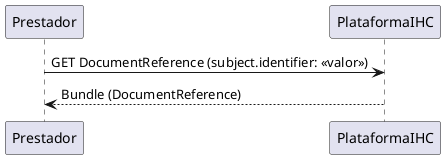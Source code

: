 @startuml
Prestador -> PlataformaIHC: GET DocumentReference (subject.identifier: <<valor>>)
PlataformaIHC --> Prestador: Bundle (DocumentReference)
@enduml



